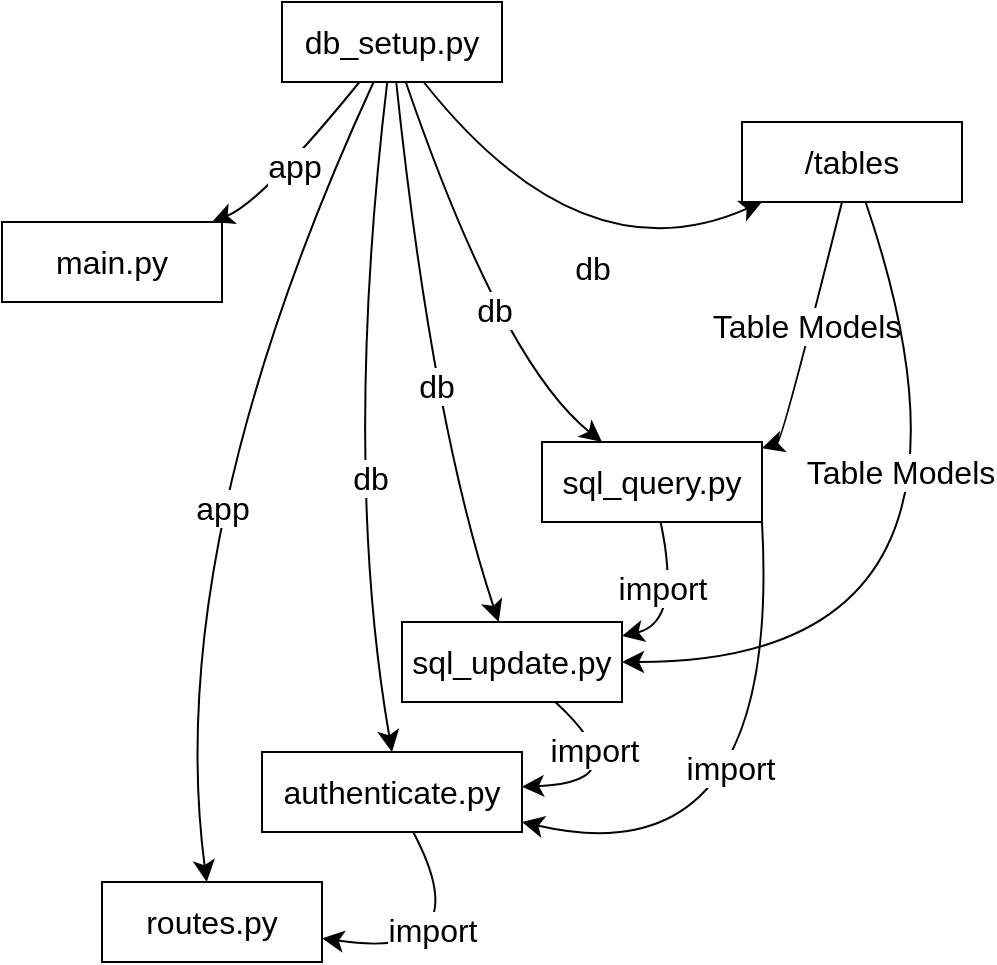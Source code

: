 <mxfile version="23.1.1" type="github">
  <diagram name="Page-1" id="804swjDIFLC3ij7y9A-g">
    <mxGraphModel dx="1765" dy="821" grid="1" gridSize="10" guides="1" tooltips="1" connect="1" arrows="1" fold="1" page="1" pageScale="1" pageWidth="1100" pageHeight="850" math="0" shadow="0">
      <root>
        <mxCell id="0" />
        <mxCell id="1" parent="0" />
        <mxCell id="Dt7J_ap_PFdbIPsA8fPm-13" style="edgeStyle=none;curved=1;rounded=0;orthogonalLoop=1;jettySize=auto;html=1;fontSize=12;startSize=8;endSize=8;" edge="1" parent="1" source="Dt7J_ap_PFdbIPsA8fPm-1" target="Dt7J_ap_PFdbIPsA8fPm-6">
          <mxGeometry relative="1" as="geometry">
            <Array as="points">
              <mxPoint x="145" y="260" />
            </Array>
          </mxGeometry>
        </mxCell>
        <mxCell id="Dt7J_ap_PFdbIPsA8fPm-28" value="db" style="edgeLabel;html=1;align=center;verticalAlign=middle;resizable=0;points=[];fontSize=16;" vertex="1" connectable="0" parent="Dt7J_ap_PFdbIPsA8fPm-13">
          <mxGeometry x="0.109" y="4" relative="1" as="geometry">
            <mxPoint as="offset" />
          </mxGeometry>
        </mxCell>
        <mxCell id="Dt7J_ap_PFdbIPsA8fPm-14" style="edgeStyle=none;curved=1;rounded=0;orthogonalLoop=1;jettySize=auto;html=1;entryX=0.5;entryY=0;entryDx=0;entryDy=0;fontSize=12;startSize=8;endSize=8;" edge="1" parent="1" source="Dt7J_ap_PFdbIPsA8fPm-1" target="Dt7J_ap_PFdbIPsA8fPm-8">
          <mxGeometry relative="1" as="geometry">
            <Array as="points">
              <mxPoint x="100" y="280" />
            </Array>
          </mxGeometry>
        </mxCell>
        <mxCell id="Dt7J_ap_PFdbIPsA8fPm-29" value="db" style="edgeLabel;html=1;align=center;verticalAlign=middle;resizable=0;points=[];fontSize=16;" vertex="1" connectable="0" parent="Dt7J_ap_PFdbIPsA8fPm-14">
          <mxGeometry x="0.191" y="12" relative="1" as="geometry">
            <mxPoint as="offset" />
          </mxGeometry>
        </mxCell>
        <mxCell id="Dt7J_ap_PFdbIPsA8fPm-15" style="edgeStyle=none;curved=1;rounded=0;orthogonalLoop=1;jettySize=auto;html=1;fontSize=12;startSize=8;endSize=8;" edge="1" parent="1" source="Dt7J_ap_PFdbIPsA8fPm-1" target="Dt7J_ap_PFdbIPsA8fPm-2">
          <mxGeometry relative="1" as="geometry">
            <Array as="points">
              <mxPoint x="10" y="320" />
            </Array>
          </mxGeometry>
        </mxCell>
        <mxCell id="Dt7J_ap_PFdbIPsA8fPm-30" value="app" style="edgeLabel;html=1;align=center;verticalAlign=middle;resizable=0;points=[];fontSize=16;" vertex="1" connectable="0" parent="Dt7J_ap_PFdbIPsA8fPm-15">
          <mxGeometry x="0.067" y="20" relative="1" as="geometry">
            <mxPoint y="-1" as="offset" />
          </mxGeometry>
        </mxCell>
        <mxCell id="Dt7J_ap_PFdbIPsA8fPm-16" style="edgeStyle=none;curved=1;rounded=0;orthogonalLoop=1;jettySize=auto;html=1;fontSize=12;startSize=8;endSize=8;" edge="1" parent="1" source="Dt7J_ap_PFdbIPsA8fPm-1" target="Dt7J_ap_PFdbIPsA8fPm-5">
          <mxGeometry relative="1" as="geometry">
            <Array as="points">
              <mxPoint x="180" y="230" />
            </Array>
          </mxGeometry>
        </mxCell>
        <mxCell id="Dt7J_ap_PFdbIPsA8fPm-27" value="db" style="edgeLabel;html=1;align=center;verticalAlign=middle;resizable=0;points=[];fontSize=16;" vertex="1" connectable="0" parent="Dt7J_ap_PFdbIPsA8fPm-16">
          <mxGeometry x="0.149" y="4" relative="1" as="geometry">
            <mxPoint as="offset" />
          </mxGeometry>
        </mxCell>
        <mxCell id="Dt7J_ap_PFdbIPsA8fPm-17" style="edgeStyle=none;curved=1;rounded=0;orthogonalLoop=1;jettySize=auto;html=1;fontSize=12;startSize=8;endSize=8;" edge="1" parent="1" source="Dt7J_ap_PFdbIPsA8fPm-1" target="Dt7J_ap_PFdbIPsA8fPm-4">
          <mxGeometry relative="1" as="geometry">
            <Array as="points">
              <mxPoint x="220" y="190" />
            </Array>
          </mxGeometry>
        </mxCell>
        <mxCell id="Dt7J_ap_PFdbIPsA8fPm-26" value="db" style="edgeLabel;html=1;align=center;verticalAlign=middle;resizable=0;points=[];fontSize=16;" vertex="1" connectable="0" parent="Dt7J_ap_PFdbIPsA8fPm-17">
          <mxGeometry x="0.107" y="8" relative="1" as="geometry">
            <mxPoint as="offset" />
          </mxGeometry>
        </mxCell>
        <mxCell id="Dt7J_ap_PFdbIPsA8fPm-18" style="edgeStyle=none;curved=1;rounded=0;orthogonalLoop=1;jettySize=auto;html=1;fontSize=12;startSize=8;endSize=8;" edge="1" parent="1" source="Dt7J_ap_PFdbIPsA8fPm-1" target="Dt7J_ap_PFdbIPsA8fPm-3">
          <mxGeometry relative="1" as="geometry">
            <mxPoint x="120" y="130" as="targetPoint" />
            <Array as="points">
              <mxPoint x="60" y="150" />
            </Array>
          </mxGeometry>
        </mxCell>
        <mxCell id="Dt7J_ap_PFdbIPsA8fPm-25" value="app" style="edgeLabel;html=1;align=center;verticalAlign=middle;resizable=0;points=[];fontSize=16;" vertex="1" connectable="0" parent="Dt7J_ap_PFdbIPsA8fPm-18">
          <mxGeometry x="0.022" y="1" relative="1" as="geometry">
            <mxPoint as="offset" />
          </mxGeometry>
        </mxCell>
        <mxCell id="Dt7J_ap_PFdbIPsA8fPm-1" value="db_setup.py" style="rounded=0;whiteSpace=wrap;html=1;fontSize=16;" vertex="1" parent="1">
          <mxGeometry x="70" y="50" width="110" height="40" as="geometry" />
        </mxCell>
        <mxCell id="Dt7J_ap_PFdbIPsA8fPm-2" value="routes.py" style="rounded=0;whiteSpace=wrap;html=1;fontSize=16;" vertex="1" parent="1">
          <mxGeometry x="-20" y="490" width="110" height="40" as="geometry" />
        </mxCell>
        <mxCell id="Dt7J_ap_PFdbIPsA8fPm-3" value="main.py" style="rounded=0;whiteSpace=wrap;html=1;fontSize=16;" vertex="1" parent="1">
          <mxGeometry x="-70" y="160" width="110" height="40" as="geometry" />
        </mxCell>
        <mxCell id="Dt7J_ap_PFdbIPsA8fPm-19" style="edgeStyle=none;curved=1;rounded=0;orthogonalLoop=1;jettySize=auto;html=1;fontSize=12;startSize=8;endSize=8;" edge="1" parent="1" source="Dt7J_ap_PFdbIPsA8fPm-4" target="Dt7J_ap_PFdbIPsA8fPm-5">
          <mxGeometry relative="1" as="geometry">
            <Array as="points">
              <mxPoint x="320" y="270" />
            </Array>
          </mxGeometry>
        </mxCell>
        <mxCell id="Dt7J_ap_PFdbIPsA8fPm-31" value="Table Models" style="edgeLabel;html=1;align=center;verticalAlign=middle;resizable=0;points=[];fontSize=16;" vertex="1" connectable="0" parent="Dt7J_ap_PFdbIPsA8fPm-19">
          <mxGeometry x="-0.037" y="-3" relative="1" as="geometry">
            <mxPoint as="offset" />
          </mxGeometry>
        </mxCell>
        <mxCell id="Dt7J_ap_PFdbIPsA8fPm-20" style="edgeStyle=none;curved=1;rounded=0;orthogonalLoop=1;jettySize=auto;html=1;fontSize=12;startSize=8;endSize=8;" edge="1" parent="1" source="Dt7J_ap_PFdbIPsA8fPm-4" target="Dt7J_ap_PFdbIPsA8fPm-6">
          <mxGeometry relative="1" as="geometry">
            <Array as="points">
              <mxPoint x="440" y="380" />
            </Array>
          </mxGeometry>
        </mxCell>
        <mxCell id="Dt7J_ap_PFdbIPsA8fPm-33" value="Table Models" style="edgeLabel;html=1;align=center;verticalAlign=middle;resizable=0;points=[];fontSize=16;" vertex="1" connectable="0" parent="Dt7J_ap_PFdbIPsA8fPm-20">
          <mxGeometry x="-0.398" y="-27" relative="1" as="geometry">
            <mxPoint as="offset" />
          </mxGeometry>
        </mxCell>
        <mxCell id="Dt7J_ap_PFdbIPsA8fPm-4" value="/tables" style="rounded=0;whiteSpace=wrap;html=1;fontSize=16;" vertex="1" parent="1">
          <mxGeometry x="300" y="110" width="110" height="40" as="geometry" />
        </mxCell>
        <mxCell id="Dt7J_ap_PFdbIPsA8fPm-22" style="edgeStyle=none;curved=1;rounded=0;orthogonalLoop=1;jettySize=auto;html=1;fontSize=12;startSize=8;endSize=8;" edge="1" parent="1" source="Dt7J_ap_PFdbIPsA8fPm-5" target="Dt7J_ap_PFdbIPsA8fPm-6">
          <mxGeometry relative="1" as="geometry">
            <Array as="points">
              <mxPoint x="270" y="360" />
            </Array>
          </mxGeometry>
        </mxCell>
        <mxCell id="Dt7J_ap_PFdbIPsA8fPm-35" value="import" style="edgeLabel;html=1;align=center;verticalAlign=middle;resizable=0;points=[];fontSize=16;" vertex="1" connectable="0" parent="Dt7J_ap_PFdbIPsA8fPm-22">
          <mxGeometry x="-0.209" y="-6" relative="1" as="geometry">
            <mxPoint as="offset" />
          </mxGeometry>
        </mxCell>
        <mxCell id="Dt7J_ap_PFdbIPsA8fPm-23" style="edgeStyle=none;curved=1;rounded=0;orthogonalLoop=1;jettySize=auto;html=1;fontSize=12;startSize=8;endSize=8;exitX=1;exitY=1;exitDx=0;exitDy=0;" edge="1" parent="1" source="Dt7J_ap_PFdbIPsA8fPm-5" target="Dt7J_ap_PFdbIPsA8fPm-8">
          <mxGeometry relative="1" as="geometry">
            <Array as="points">
              <mxPoint x="320" y="490" />
            </Array>
          </mxGeometry>
        </mxCell>
        <mxCell id="Dt7J_ap_PFdbIPsA8fPm-34" value="import" style="edgeLabel;html=1;align=center;verticalAlign=middle;resizable=0;points=[];fontSize=16;" vertex="1" connectable="0" parent="Dt7J_ap_PFdbIPsA8fPm-23">
          <mxGeometry x="-0.223" y="-23" relative="1" as="geometry">
            <mxPoint as="offset" />
          </mxGeometry>
        </mxCell>
        <mxCell id="Dt7J_ap_PFdbIPsA8fPm-5" value="sql_query.py" style="rounded=0;whiteSpace=wrap;html=1;fontSize=16;" vertex="1" parent="1">
          <mxGeometry x="200" y="270" width="110" height="40" as="geometry" />
        </mxCell>
        <mxCell id="Dt7J_ap_PFdbIPsA8fPm-21" style="edgeStyle=none;curved=1;rounded=0;orthogonalLoop=1;jettySize=auto;html=1;fontSize=12;startSize=8;endSize=8;" edge="1" parent="1" source="Dt7J_ap_PFdbIPsA8fPm-6" target="Dt7J_ap_PFdbIPsA8fPm-8">
          <mxGeometry relative="1" as="geometry">
            <Array as="points">
              <mxPoint x="250" y="440" />
            </Array>
          </mxGeometry>
        </mxCell>
        <mxCell id="Dt7J_ap_PFdbIPsA8fPm-37" value="import" style="edgeLabel;html=1;align=center;verticalAlign=middle;resizable=0;points=[];fontSize=16;" vertex="1" connectable="0" parent="Dt7J_ap_PFdbIPsA8fPm-21">
          <mxGeometry x="-0.5" y="-5" relative="1" as="geometry">
            <mxPoint as="offset" />
          </mxGeometry>
        </mxCell>
        <mxCell id="Dt7J_ap_PFdbIPsA8fPm-6" value="sql_update.py" style="rounded=0;whiteSpace=wrap;html=1;fontSize=16;" vertex="1" parent="1">
          <mxGeometry x="130" y="360" width="110" height="40" as="geometry" />
        </mxCell>
        <mxCell id="Dt7J_ap_PFdbIPsA8fPm-24" style="edgeStyle=none;curved=1;rounded=0;orthogonalLoop=1;jettySize=auto;html=1;fontSize=12;startSize=8;endSize=8;" edge="1" parent="1" source="Dt7J_ap_PFdbIPsA8fPm-8" target="Dt7J_ap_PFdbIPsA8fPm-2">
          <mxGeometry relative="1" as="geometry">
            <Array as="points">
              <mxPoint x="170" y="530" />
            </Array>
          </mxGeometry>
        </mxCell>
        <mxCell id="Dt7J_ap_PFdbIPsA8fPm-36" value="import" style="edgeLabel;html=1;align=center;verticalAlign=middle;resizable=0;points=[];fontSize=16;" vertex="1" connectable="0" parent="Dt7J_ap_PFdbIPsA8fPm-24">
          <mxGeometry x="0.303" y="-12" relative="1" as="geometry">
            <mxPoint as="offset" />
          </mxGeometry>
        </mxCell>
        <mxCell id="Dt7J_ap_PFdbIPsA8fPm-8" value="authenticate.py" style="rounded=0;whiteSpace=wrap;html=1;fontSize=16;" vertex="1" parent="1">
          <mxGeometry x="60" y="425" width="130" height="40" as="geometry" />
        </mxCell>
      </root>
    </mxGraphModel>
  </diagram>
</mxfile>

